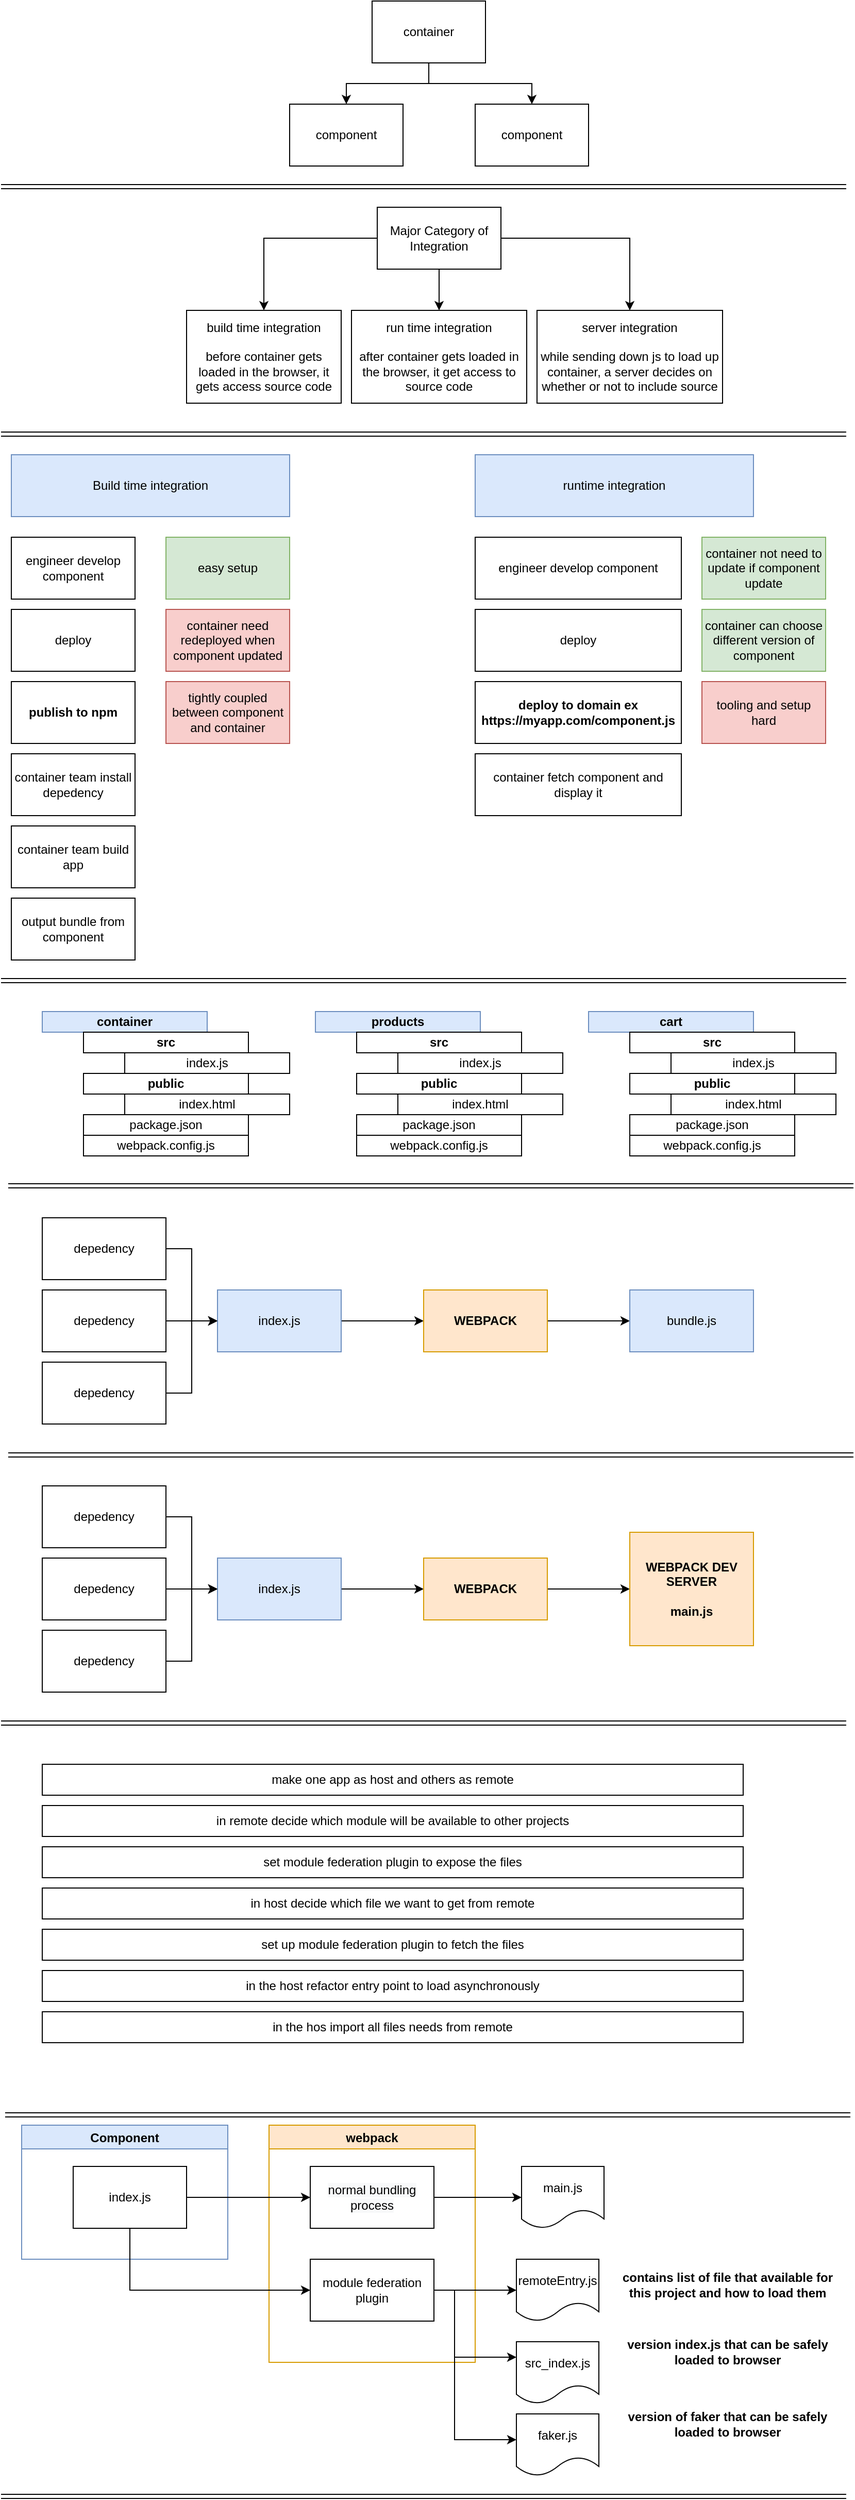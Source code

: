 <mxfile version="15.0.3" type="github">
  <diagram id="OfNVzm3rV_Hb3D0oMhvH" name="Page-1">
    <mxGraphModel dx="1422" dy="735" grid="1" gridSize="10" guides="1" tooltips="1" connect="1" arrows="1" fold="1" page="1" pageScale="1" pageWidth="827" pageHeight="1169" math="0" shadow="0">
      <root>
        <mxCell id="0" />
        <mxCell id="1" parent="0" />
        <mxCell id="IhRU6DyNc9BIXhvknG6n-7" style="edgeStyle=orthogonalEdgeStyle;rounded=0;orthogonalLoop=1;jettySize=auto;html=1;exitX=0;exitY=0.5;exitDx=0;exitDy=0;entryX=0.5;entryY=0;entryDx=0;entryDy=0;entryPerimeter=0;" edge="1" parent="1" source="IhRU6DyNc9BIXhvknG6n-1" target="IhRU6DyNc9BIXhvknG6n-2">
          <mxGeometry relative="1" as="geometry">
            <mxPoint x="240" y="270" as="targetPoint" />
          </mxGeometry>
        </mxCell>
        <mxCell id="IhRU6DyNc9BIXhvknG6n-8" value="" style="edgeStyle=orthogonalEdgeStyle;rounded=0;orthogonalLoop=1;jettySize=auto;html=1;" edge="1" parent="1" source="IhRU6DyNc9BIXhvknG6n-1" target="IhRU6DyNc9BIXhvknG6n-3">
          <mxGeometry relative="1" as="geometry" />
        </mxCell>
        <mxCell id="IhRU6DyNc9BIXhvknG6n-9" style="edgeStyle=orthogonalEdgeStyle;rounded=0;orthogonalLoop=1;jettySize=auto;html=1;exitX=1;exitY=0.5;exitDx=0;exitDy=0;entryX=0.5;entryY=0;entryDx=0;entryDy=0;" edge="1" parent="1" source="IhRU6DyNc9BIXhvknG6n-1" target="IhRU6DyNc9BIXhvknG6n-4">
          <mxGeometry relative="1" as="geometry">
            <mxPoint x="500" y="310" as="targetPoint" />
          </mxGeometry>
        </mxCell>
        <mxCell id="IhRU6DyNc9BIXhvknG6n-1" value="Major Category of Integration" style="rounded=0;whiteSpace=wrap;html=1;" vertex="1" parent="1">
          <mxGeometry x="365" y="220" width="120" height="60" as="geometry" />
        </mxCell>
        <mxCell id="IhRU6DyNc9BIXhvknG6n-2" value="build time integration&lt;br&gt;&lt;br&gt;before container gets loaded in the browser, it gets access source code" style="rounded=0;whiteSpace=wrap;html=1;" vertex="1" parent="1">
          <mxGeometry x="180" y="320" width="150" height="90" as="geometry" />
        </mxCell>
        <mxCell id="IhRU6DyNc9BIXhvknG6n-3" value="run time integration&lt;br&gt;&lt;br&gt;after container gets loaded in the browser, it get access to source code" style="rounded=0;whiteSpace=wrap;html=1;" vertex="1" parent="1">
          <mxGeometry x="340" y="320" width="170" height="90" as="geometry" />
        </mxCell>
        <mxCell id="IhRU6DyNc9BIXhvknG6n-4" value="server integration&lt;br&gt;&lt;br&gt;while sending down js to load up container, a server decides on whether or not to include source" style="rounded=0;whiteSpace=wrap;html=1;" vertex="1" parent="1">
          <mxGeometry x="520" y="320" width="180" height="90" as="geometry" />
        </mxCell>
        <mxCell id="IhRU6DyNc9BIXhvknG6n-14" value="" style="edgeStyle=orthogonalEdgeStyle;rounded=0;orthogonalLoop=1;jettySize=auto;html=1;" edge="1" parent="1" source="IhRU6DyNc9BIXhvknG6n-10" target="IhRU6DyNc9BIXhvknG6n-13">
          <mxGeometry relative="1" as="geometry" />
        </mxCell>
        <mxCell id="IhRU6DyNc9BIXhvknG6n-16" value="" style="edgeStyle=orthogonalEdgeStyle;rounded=0;orthogonalLoop=1;jettySize=auto;html=1;" edge="1" parent="1" source="IhRU6DyNc9BIXhvknG6n-10" target="IhRU6DyNc9BIXhvknG6n-15">
          <mxGeometry relative="1" as="geometry" />
        </mxCell>
        <mxCell id="IhRU6DyNc9BIXhvknG6n-10" value="container" style="rounded=0;whiteSpace=wrap;html=1;" vertex="1" parent="1">
          <mxGeometry x="360" y="20" width="110" height="60" as="geometry" />
        </mxCell>
        <mxCell id="IhRU6DyNc9BIXhvknG6n-13" value="component" style="rounded=0;whiteSpace=wrap;html=1;" vertex="1" parent="1">
          <mxGeometry x="280" y="120" width="110" height="60" as="geometry" />
        </mxCell>
        <mxCell id="IhRU6DyNc9BIXhvknG6n-15" value="component" style="rounded=0;whiteSpace=wrap;html=1;" vertex="1" parent="1">
          <mxGeometry x="460" y="120" width="110" height="60" as="geometry" />
        </mxCell>
        <mxCell id="IhRU6DyNc9BIXhvknG6n-17" value="" style="shape=link;html=1;" edge="1" parent="1">
          <mxGeometry width="100" relative="1" as="geometry">
            <mxPoint y="200" as="sourcePoint" />
            <mxPoint x="820" y="200" as="targetPoint" />
          </mxGeometry>
        </mxCell>
        <mxCell id="IhRU6DyNc9BIXhvknG6n-18" value="" style="shape=link;html=1;" edge="1" parent="1">
          <mxGeometry width="100" relative="1" as="geometry">
            <mxPoint y="440" as="sourcePoint" />
            <mxPoint x="820" y="440" as="targetPoint" />
          </mxGeometry>
        </mxCell>
        <mxCell id="IhRU6DyNc9BIXhvknG6n-19" value="Build time integration" style="rounded=0;whiteSpace=wrap;html=1;fillColor=#dae8fc;strokeColor=#6c8ebf;" vertex="1" parent="1">
          <mxGeometry x="10" y="460" width="270" height="60" as="geometry" />
        </mxCell>
        <mxCell id="IhRU6DyNc9BIXhvknG6n-20" value="engineer develop component" style="rounded=0;whiteSpace=wrap;html=1;" vertex="1" parent="1">
          <mxGeometry x="10" y="540" width="120" height="60" as="geometry" />
        </mxCell>
        <mxCell id="IhRU6DyNc9BIXhvknG6n-21" value="deploy" style="rounded=0;whiteSpace=wrap;html=1;" vertex="1" parent="1">
          <mxGeometry x="10" y="610" width="120" height="60" as="geometry" />
        </mxCell>
        <mxCell id="IhRU6DyNc9BIXhvknG6n-22" value="publish to npm" style="rounded=0;whiteSpace=wrap;html=1;fontStyle=1" vertex="1" parent="1">
          <mxGeometry x="10" y="680" width="120" height="60" as="geometry" />
        </mxCell>
        <mxCell id="IhRU6DyNc9BIXhvknG6n-23" value="container team install depedency" style="rounded=0;whiteSpace=wrap;html=1;" vertex="1" parent="1">
          <mxGeometry x="10" y="750" width="120" height="60" as="geometry" />
        </mxCell>
        <mxCell id="IhRU6DyNc9BIXhvknG6n-24" value="container team build app" style="rounded=0;whiteSpace=wrap;html=1;" vertex="1" parent="1">
          <mxGeometry x="10" y="820" width="120" height="60" as="geometry" />
        </mxCell>
        <mxCell id="IhRU6DyNc9BIXhvknG6n-25" value="output bundle from component" style="rounded=0;whiteSpace=wrap;html=1;" vertex="1" parent="1">
          <mxGeometry x="10" y="890" width="120" height="60" as="geometry" />
        </mxCell>
        <mxCell id="IhRU6DyNc9BIXhvknG6n-26" value="easy setup" style="rounded=0;whiteSpace=wrap;html=1;fillColor=#d5e8d4;strokeColor=#82b366;" vertex="1" parent="1">
          <mxGeometry x="160" y="540" width="120" height="60" as="geometry" />
        </mxCell>
        <mxCell id="IhRU6DyNc9BIXhvknG6n-27" value="container need redeployed when component updated" style="rounded=0;whiteSpace=wrap;html=1;fillColor=#f8cecc;strokeColor=#b85450;" vertex="1" parent="1">
          <mxGeometry x="160" y="610" width="120" height="60" as="geometry" />
        </mxCell>
        <mxCell id="IhRU6DyNc9BIXhvknG6n-28" value="tightly coupled between component and container" style="rounded=0;whiteSpace=wrap;html=1;fillColor=#f8cecc;strokeColor=#b85450;" vertex="1" parent="1">
          <mxGeometry x="160" y="680" width="120" height="60" as="geometry" />
        </mxCell>
        <mxCell id="IhRU6DyNc9BIXhvknG6n-29" value="runtime integration" style="rounded=0;whiteSpace=wrap;html=1;fillColor=#dae8fc;strokeColor=#6c8ebf;" vertex="1" parent="1">
          <mxGeometry x="460" y="460" width="270" height="60" as="geometry" />
        </mxCell>
        <mxCell id="IhRU6DyNc9BIXhvknG6n-30" value="engineer develop component" style="rounded=0;whiteSpace=wrap;html=1;" vertex="1" parent="1">
          <mxGeometry x="460" y="540" width="200" height="60" as="geometry" />
        </mxCell>
        <mxCell id="IhRU6DyNc9BIXhvknG6n-31" value="deploy" style="rounded=0;whiteSpace=wrap;html=1;" vertex="1" parent="1">
          <mxGeometry x="460" y="610" width="200" height="60" as="geometry" />
        </mxCell>
        <mxCell id="IhRU6DyNc9BIXhvknG6n-32" value="deploy to domain ex https://myapp.com/component.js" style="rounded=0;whiteSpace=wrap;html=1;fontStyle=1" vertex="1" parent="1">
          <mxGeometry x="460" y="680" width="200" height="60" as="geometry" />
        </mxCell>
        <mxCell id="IhRU6DyNc9BIXhvknG6n-33" value="container fetch component and display it" style="rounded=0;whiteSpace=wrap;html=1;" vertex="1" parent="1">
          <mxGeometry x="460" y="750" width="200" height="60" as="geometry" />
        </mxCell>
        <mxCell id="IhRU6DyNc9BIXhvknG6n-36" value="container not need to update if component update" style="rounded=0;whiteSpace=wrap;html=1;fillColor=#d5e8d4;strokeColor=#82b366;" vertex="1" parent="1">
          <mxGeometry x="680" y="540" width="120" height="60" as="geometry" />
        </mxCell>
        <mxCell id="IhRU6DyNc9BIXhvknG6n-38" value="tooling and setup hard" style="rounded=0;whiteSpace=wrap;html=1;fillColor=#f8cecc;strokeColor=#b85450;" vertex="1" parent="1">
          <mxGeometry x="680" y="680" width="120" height="60" as="geometry" />
        </mxCell>
        <mxCell id="IhRU6DyNc9BIXhvknG6n-39" value="container can choose different version of component" style="rounded=0;whiteSpace=wrap;html=1;fillColor=#d5e8d4;strokeColor=#82b366;" vertex="1" parent="1">
          <mxGeometry x="680" y="610" width="120" height="60" as="geometry" />
        </mxCell>
        <mxCell id="IhRU6DyNc9BIXhvknG6n-40" value="" style="shape=link;html=1;" edge="1" parent="1">
          <mxGeometry width="100" relative="1" as="geometry">
            <mxPoint y="970" as="sourcePoint" />
            <mxPoint x="820" y="970" as="targetPoint" />
          </mxGeometry>
        </mxCell>
        <mxCell id="IhRU6DyNc9BIXhvknG6n-41" value="container" style="rounded=0;whiteSpace=wrap;html=1;fontStyle=1;fillColor=#dae8fc;strokeColor=#6c8ebf;" vertex="1" parent="1">
          <mxGeometry x="40" y="1000" width="160" height="20" as="geometry" />
        </mxCell>
        <mxCell id="IhRU6DyNc9BIXhvknG6n-42" value="src" style="rounded=0;whiteSpace=wrap;html=1;fontStyle=1" vertex="1" parent="1">
          <mxGeometry x="80" y="1020" width="160" height="20" as="geometry" />
        </mxCell>
        <mxCell id="IhRU6DyNc9BIXhvknG6n-43" value="index.js" style="rounded=0;whiteSpace=wrap;html=1;" vertex="1" parent="1">
          <mxGeometry x="120" y="1040" width="160" height="20" as="geometry" />
        </mxCell>
        <mxCell id="IhRU6DyNc9BIXhvknG6n-44" value="public" style="rounded=0;whiteSpace=wrap;html=1;fontStyle=1" vertex="1" parent="1">
          <mxGeometry x="80" y="1060" width="160" height="20" as="geometry" />
        </mxCell>
        <mxCell id="IhRU6DyNc9BIXhvknG6n-45" value="index.html" style="rounded=0;whiteSpace=wrap;html=1;" vertex="1" parent="1">
          <mxGeometry x="120" y="1080" width="160" height="20" as="geometry" />
        </mxCell>
        <mxCell id="IhRU6DyNc9BIXhvknG6n-46" value="package.json" style="rounded=0;whiteSpace=wrap;html=1;" vertex="1" parent="1">
          <mxGeometry x="80" y="1100" width="160" height="20" as="geometry" />
        </mxCell>
        <mxCell id="IhRU6DyNc9BIXhvknG6n-47" value="webpack.config.js" style="rounded=0;whiteSpace=wrap;html=1;" vertex="1" parent="1">
          <mxGeometry x="80" y="1120" width="160" height="20" as="geometry" />
        </mxCell>
        <mxCell id="IhRU6DyNc9BIXhvknG6n-48" value="products" style="rounded=0;whiteSpace=wrap;html=1;fontStyle=1;fillColor=#dae8fc;strokeColor=#6c8ebf;" vertex="1" parent="1">
          <mxGeometry x="305" y="1000" width="160" height="20" as="geometry" />
        </mxCell>
        <mxCell id="IhRU6DyNc9BIXhvknG6n-49" value="src" style="rounded=0;whiteSpace=wrap;html=1;fontStyle=1" vertex="1" parent="1">
          <mxGeometry x="345" y="1020" width="160" height="20" as="geometry" />
        </mxCell>
        <mxCell id="IhRU6DyNc9BIXhvknG6n-50" value="index.js" style="rounded=0;whiteSpace=wrap;html=1;" vertex="1" parent="1">
          <mxGeometry x="385" y="1040" width="160" height="20" as="geometry" />
        </mxCell>
        <mxCell id="IhRU6DyNc9BIXhvknG6n-51" value="public" style="rounded=0;whiteSpace=wrap;html=1;fontStyle=1" vertex="1" parent="1">
          <mxGeometry x="345" y="1060" width="160" height="20" as="geometry" />
        </mxCell>
        <mxCell id="IhRU6DyNc9BIXhvknG6n-52" value="index.html" style="rounded=0;whiteSpace=wrap;html=1;" vertex="1" parent="1">
          <mxGeometry x="385" y="1080" width="160" height="20" as="geometry" />
        </mxCell>
        <mxCell id="IhRU6DyNc9BIXhvknG6n-53" value="package.json" style="rounded=0;whiteSpace=wrap;html=1;" vertex="1" parent="1">
          <mxGeometry x="345" y="1100" width="160" height="20" as="geometry" />
        </mxCell>
        <mxCell id="IhRU6DyNc9BIXhvknG6n-54" value="webpack.config.js" style="rounded=0;whiteSpace=wrap;html=1;" vertex="1" parent="1">
          <mxGeometry x="345" y="1120" width="160" height="20" as="geometry" />
        </mxCell>
        <mxCell id="IhRU6DyNc9BIXhvknG6n-55" value="cart" style="rounded=0;whiteSpace=wrap;html=1;fontStyle=1;fillColor=#dae8fc;strokeColor=#6c8ebf;" vertex="1" parent="1">
          <mxGeometry x="570" y="1000" width="160" height="20" as="geometry" />
        </mxCell>
        <mxCell id="IhRU6DyNc9BIXhvknG6n-56" value="src" style="rounded=0;whiteSpace=wrap;html=1;fontStyle=1" vertex="1" parent="1">
          <mxGeometry x="610" y="1020" width="160" height="20" as="geometry" />
        </mxCell>
        <mxCell id="IhRU6DyNc9BIXhvknG6n-57" value="index.js" style="rounded=0;whiteSpace=wrap;html=1;" vertex="1" parent="1">
          <mxGeometry x="650" y="1040" width="160" height="20" as="geometry" />
        </mxCell>
        <mxCell id="IhRU6DyNc9BIXhvknG6n-58" value="public" style="rounded=0;whiteSpace=wrap;html=1;fontStyle=1" vertex="1" parent="1">
          <mxGeometry x="610" y="1060" width="160" height="20" as="geometry" />
        </mxCell>
        <mxCell id="IhRU6DyNc9BIXhvknG6n-59" value="index.html" style="rounded=0;whiteSpace=wrap;html=1;" vertex="1" parent="1">
          <mxGeometry x="650" y="1080" width="160" height="20" as="geometry" />
        </mxCell>
        <mxCell id="IhRU6DyNc9BIXhvknG6n-60" value="package.json" style="rounded=0;whiteSpace=wrap;html=1;" vertex="1" parent="1">
          <mxGeometry x="610" y="1100" width="160" height="20" as="geometry" />
        </mxCell>
        <mxCell id="IhRU6DyNc9BIXhvknG6n-61" value="webpack.config.js" style="rounded=0;whiteSpace=wrap;html=1;" vertex="1" parent="1">
          <mxGeometry x="610" y="1120" width="160" height="20" as="geometry" />
        </mxCell>
        <mxCell id="IhRU6DyNc9BIXhvknG6n-62" value="" style="shape=link;html=1;" edge="1" parent="1">
          <mxGeometry width="100" relative="1" as="geometry">
            <mxPoint x="7" y="1169" as="sourcePoint" />
            <mxPoint x="827" y="1169" as="targetPoint" />
          </mxGeometry>
        </mxCell>
        <mxCell id="IhRU6DyNc9BIXhvknG6n-72" style="edgeStyle=orthogonalEdgeStyle;rounded=0;orthogonalLoop=1;jettySize=auto;html=1;exitX=1;exitY=0.5;exitDx=0;exitDy=0;entryX=0;entryY=0.5;entryDx=0;entryDy=0;" edge="1" parent="1" source="IhRU6DyNc9BIXhvknG6n-63" target="IhRU6DyNc9BIXhvknG6n-64">
          <mxGeometry relative="1" as="geometry" />
        </mxCell>
        <mxCell id="IhRU6DyNc9BIXhvknG6n-63" value="depedency" style="rounded=0;whiteSpace=wrap;html=1;" vertex="1" parent="1">
          <mxGeometry x="40" y="1200" width="120" height="60" as="geometry" />
        </mxCell>
        <mxCell id="IhRU6DyNc9BIXhvknG6n-74" value="" style="edgeStyle=orthogonalEdgeStyle;rounded=0;orthogonalLoop=1;jettySize=auto;html=1;" edge="1" parent="1" source="IhRU6DyNc9BIXhvknG6n-64" target="IhRU6DyNc9BIXhvknG6n-73">
          <mxGeometry relative="1" as="geometry" />
        </mxCell>
        <mxCell id="IhRU6DyNc9BIXhvknG6n-64" value="index.js" style="rounded=0;whiteSpace=wrap;html=1;fillColor=#dae8fc;strokeColor=#6c8ebf;" vertex="1" parent="1">
          <mxGeometry x="210" y="1270" width="120" height="60" as="geometry" />
        </mxCell>
        <mxCell id="IhRU6DyNc9BIXhvknG6n-70" value="" style="edgeStyle=orthogonalEdgeStyle;rounded=0;orthogonalLoop=1;jettySize=auto;html=1;" edge="1" parent="1" source="IhRU6DyNc9BIXhvknG6n-68" target="IhRU6DyNc9BIXhvknG6n-64">
          <mxGeometry relative="1" as="geometry" />
        </mxCell>
        <mxCell id="IhRU6DyNc9BIXhvknG6n-68" value="depedency" style="rounded=0;whiteSpace=wrap;html=1;" vertex="1" parent="1">
          <mxGeometry x="40" y="1270" width="120" height="60" as="geometry" />
        </mxCell>
        <mxCell id="IhRU6DyNc9BIXhvknG6n-71" style="edgeStyle=orthogonalEdgeStyle;rounded=0;orthogonalLoop=1;jettySize=auto;html=1;exitX=1;exitY=0.5;exitDx=0;exitDy=0;entryX=0;entryY=0.5;entryDx=0;entryDy=0;" edge="1" parent="1" source="IhRU6DyNc9BIXhvknG6n-69" target="IhRU6DyNc9BIXhvknG6n-64">
          <mxGeometry relative="1" as="geometry" />
        </mxCell>
        <mxCell id="IhRU6DyNc9BIXhvknG6n-69" value="depedency" style="rounded=0;whiteSpace=wrap;html=1;" vertex="1" parent="1">
          <mxGeometry x="40" y="1340" width="120" height="60" as="geometry" />
        </mxCell>
        <mxCell id="IhRU6DyNc9BIXhvknG6n-76" value="" style="edgeStyle=orthogonalEdgeStyle;rounded=0;orthogonalLoop=1;jettySize=auto;html=1;" edge="1" parent="1" source="IhRU6DyNc9BIXhvknG6n-73" target="IhRU6DyNc9BIXhvknG6n-75">
          <mxGeometry relative="1" as="geometry" />
        </mxCell>
        <mxCell id="IhRU6DyNc9BIXhvknG6n-73" value="WEBPACK" style="rounded=0;whiteSpace=wrap;html=1;fillColor=#ffe6cc;strokeColor=#d79b00;fontStyle=1" vertex="1" parent="1">
          <mxGeometry x="410" y="1270" width="120" height="60" as="geometry" />
        </mxCell>
        <mxCell id="IhRU6DyNc9BIXhvknG6n-75" value="bundle.js" style="rounded=0;whiteSpace=wrap;html=1;fillColor=#dae8fc;strokeColor=#6c8ebf;" vertex="1" parent="1">
          <mxGeometry x="610" y="1270" width="120" height="60" as="geometry" />
        </mxCell>
        <mxCell id="IhRU6DyNc9BIXhvknG6n-77" value="" style="shape=link;html=1;" edge="1" parent="1">
          <mxGeometry width="100" relative="1" as="geometry">
            <mxPoint x="7" y="1430" as="sourcePoint" />
            <mxPoint x="827" y="1430" as="targetPoint" />
          </mxGeometry>
        </mxCell>
        <mxCell id="IhRU6DyNc9BIXhvknG6n-78" style="edgeStyle=orthogonalEdgeStyle;rounded=0;orthogonalLoop=1;jettySize=auto;html=1;exitX=1;exitY=0.5;exitDx=0;exitDy=0;entryX=0;entryY=0.5;entryDx=0;entryDy=0;" edge="1" parent="1" source="IhRU6DyNc9BIXhvknG6n-79" target="IhRU6DyNc9BIXhvknG6n-81">
          <mxGeometry relative="1" as="geometry" />
        </mxCell>
        <mxCell id="IhRU6DyNc9BIXhvknG6n-79" value="depedency" style="rounded=0;whiteSpace=wrap;html=1;" vertex="1" parent="1">
          <mxGeometry x="40" y="1460" width="120" height="60" as="geometry" />
        </mxCell>
        <mxCell id="IhRU6DyNc9BIXhvknG6n-80" value="" style="edgeStyle=orthogonalEdgeStyle;rounded=0;orthogonalLoop=1;jettySize=auto;html=1;" edge="1" parent="1" source="IhRU6DyNc9BIXhvknG6n-81" target="IhRU6DyNc9BIXhvknG6n-87">
          <mxGeometry relative="1" as="geometry" />
        </mxCell>
        <mxCell id="IhRU6DyNc9BIXhvknG6n-81" value="index.js" style="rounded=0;whiteSpace=wrap;html=1;fillColor=#dae8fc;strokeColor=#6c8ebf;" vertex="1" parent="1">
          <mxGeometry x="210" y="1530" width="120" height="60" as="geometry" />
        </mxCell>
        <mxCell id="IhRU6DyNc9BIXhvknG6n-82" value="" style="edgeStyle=orthogonalEdgeStyle;rounded=0;orthogonalLoop=1;jettySize=auto;html=1;" edge="1" parent="1" source="IhRU6DyNc9BIXhvknG6n-83" target="IhRU6DyNc9BIXhvknG6n-81">
          <mxGeometry relative="1" as="geometry" />
        </mxCell>
        <mxCell id="IhRU6DyNc9BIXhvknG6n-83" value="depedency" style="rounded=0;whiteSpace=wrap;html=1;" vertex="1" parent="1">
          <mxGeometry x="40" y="1530" width="120" height="60" as="geometry" />
        </mxCell>
        <mxCell id="IhRU6DyNc9BIXhvknG6n-84" style="edgeStyle=orthogonalEdgeStyle;rounded=0;orthogonalLoop=1;jettySize=auto;html=1;exitX=1;exitY=0.5;exitDx=0;exitDy=0;entryX=0;entryY=0.5;entryDx=0;entryDy=0;" edge="1" parent="1" source="IhRU6DyNc9BIXhvknG6n-85" target="IhRU6DyNc9BIXhvknG6n-81">
          <mxGeometry relative="1" as="geometry" />
        </mxCell>
        <mxCell id="IhRU6DyNc9BIXhvknG6n-85" value="depedency" style="rounded=0;whiteSpace=wrap;html=1;" vertex="1" parent="1">
          <mxGeometry x="40" y="1600" width="120" height="60" as="geometry" />
        </mxCell>
        <mxCell id="IhRU6DyNc9BIXhvknG6n-86" value="" style="edgeStyle=orthogonalEdgeStyle;rounded=0;orthogonalLoop=1;jettySize=auto;html=1;" edge="1" parent="1" source="IhRU6DyNc9BIXhvknG6n-87">
          <mxGeometry relative="1" as="geometry">
            <mxPoint x="610" y="1560" as="targetPoint" />
          </mxGeometry>
        </mxCell>
        <mxCell id="IhRU6DyNc9BIXhvknG6n-87" value="WEBPACK" style="rounded=0;whiteSpace=wrap;html=1;fillColor=#ffe6cc;strokeColor=#d79b00;fontStyle=1" vertex="1" parent="1">
          <mxGeometry x="410" y="1530" width="120" height="60" as="geometry" />
        </mxCell>
        <mxCell id="IhRU6DyNc9BIXhvknG6n-89" value="WEBPACK DEV SERVER&lt;br&gt;&lt;br&gt;main.js" style="rounded=0;whiteSpace=wrap;html=1;fillColor=#ffe6cc;strokeColor=#d79b00;fontStyle=1" vertex="1" parent="1">
          <mxGeometry x="610" y="1505" width="120" height="110" as="geometry" />
        </mxCell>
        <mxCell id="IhRU6DyNc9BIXhvknG6n-90" value="" style="shape=link;html=1;" edge="1" parent="1">
          <mxGeometry width="100" relative="1" as="geometry">
            <mxPoint y="1690" as="sourcePoint" />
            <mxPoint x="820" y="1690" as="targetPoint" />
          </mxGeometry>
        </mxCell>
        <mxCell id="IhRU6DyNc9BIXhvknG6n-91" value="make one app as host and others as remote" style="rounded=0;whiteSpace=wrap;html=1;" vertex="1" parent="1">
          <mxGeometry x="40" y="1730" width="680" height="30" as="geometry" />
        </mxCell>
        <mxCell id="IhRU6DyNc9BIXhvknG6n-92" value="in remote decide which module will be available to other projects" style="rounded=0;whiteSpace=wrap;html=1;" vertex="1" parent="1">
          <mxGeometry x="40" y="1770" width="680" height="30" as="geometry" />
        </mxCell>
        <mxCell id="IhRU6DyNc9BIXhvknG6n-93" value="set module federation plugin to expose the files" style="rounded=0;whiteSpace=wrap;html=1;" vertex="1" parent="1">
          <mxGeometry x="40" y="1810" width="680" height="30" as="geometry" />
        </mxCell>
        <mxCell id="IhRU6DyNc9BIXhvknG6n-94" value="in host decide which file we want to get from remote" style="rounded=0;whiteSpace=wrap;html=1;" vertex="1" parent="1">
          <mxGeometry x="40" y="1850" width="680" height="30" as="geometry" />
        </mxCell>
        <mxCell id="IhRU6DyNc9BIXhvknG6n-95" value="set up module federation plugin to fetch the files" style="rounded=0;whiteSpace=wrap;html=1;" vertex="1" parent="1">
          <mxGeometry x="40" y="1890" width="680" height="30" as="geometry" />
        </mxCell>
        <mxCell id="IhRU6DyNc9BIXhvknG6n-96" value="in the host refactor entry point to load asynchronously" style="rounded=0;whiteSpace=wrap;html=1;" vertex="1" parent="1">
          <mxGeometry x="40" y="1930" width="680" height="30" as="geometry" />
        </mxCell>
        <mxCell id="IhRU6DyNc9BIXhvknG6n-97" value="in the hos import all files needs from remote" style="rounded=0;whiteSpace=wrap;html=1;" vertex="1" parent="1">
          <mxGeometry x="40" y="1970" width="680" height="30" as="geometry" />
        </mxCell>
        <mxCell id="IhRU6DyNc9BIXhvknG6n-98" value="" style="shape=link;html=1;" edge="1" parent="1">
          <mxGeometry width="100" relative="1" as="geometry">
            <mxPoint x="4" y="2070" as="sourcePoint" />
            <mxPoint x="824" y="2070" as="targetPoint" />
          </mxGeometry>
        </mxCell>
        <mxCell id="IhRU6DyNc9BIXhvknG6n-137" value="Component" style="swimlane;fillColor=#dae8fc;strokeColor=#6c8ebf;" vertex="1" parent="1">
          <mxGeometry x="20" y="2080" width="200" height="130" as="geometry" />
        </mxCell>
        <mxCell id="IhRU6DyNc9BIXhvknG6n-138" value="index.js" style="rounded=0;whiteSpace=wrap;html=1;" vertex="1" parent="IhRU6DyNc9BIXhvknG6n-137">
          <mxGeometry x="50" y="40" width="110" height="60" as="geometry" />
        </mxCell>
        <mxCell id="IhRU6DyNc9BIXhvknG6n-139" value="webpack" style="swimlane;fillColor=#ffe6cc;strokeColor=#d79b00;" vertex="1" parent="1">
          <mxGeometry x="260" y="2080" width="200" height="230" as="geometry" />
        </mxCell>
        <mxCell id="IhRU6DyNc9BIXhvknG6n-141" value="module federation plugin" style="rounded=0;whiteSpace=wrap;html=1;" vertex="1" parent="IhRU6DyNc9BIXhvknG6n-139">
          <mxGeometry x="40" y="130" width="120" height="60" as="geometry" />
        </mxCell>
        <mxCell id="IhRU6DyNc9BIXhvknG6n-142" value="&lt;span style=&quot;color: rgb(0, 0, 0); font-family: helvetica; font-size: 12px; font-style: normal; font-weight: 400; letter-spacing: normal; text-align: center; text-indent: 0px; text-transform: none; word-spacing: 0px; background-color: rgb(248, 249, 250); display: inline; float: none;&quot;&gt;normal bundling process&lt;/span&gt;" style="whiteSpace=wrap;html=1;rounded=0;" vertex="1" parent="IhRU6DyNc9BIXhvknG6n-139">
          <mxGeometry x="40" y="40" width="120" height="60" as="geometry" />
        </mxCell>
        <mxCell id="IhRU6DyNc9BIXhvknG6n-143" value="" style="edgeStyle=orthogonalEdgeStyle;rounded=0;orthogonalLoop=1;jettySize=auto;html=1;" edge="1" parent="1" source="IhRU6DyNc9BIXhvknG6n-138" target="IhRU6DyNc9BIXhvknG6n-142">
          <mxGeometry relative="1" as="geometry">
            <Array as="points">
              <mxPoint x="240" y="2150" />
              <mxPoint x="240" y="2150" />
            </Array>
          </mxGeometry>
        </mxCell>
        <mxCell id="IhRU6DyNc9BIXhvknG6n-144" style="edgeStyle=orthogonalEdgeStyle;rounded=0;orthogonalLoop=1;jettySize=auto;html=1;exitX=0.5;exitY=1;exitDx=0;exitDy=0;entryX=0;entryY=0.5;entryDx=0;entryDy=0;" edge="1" parent="1" source="IhRU6DyNc9BIXhvknG6n-138" target="IhRU6DyNc9BIXhvknG6n-141">
          <mxGeometry relative="1" as="geometry" />
        </mxCell>
        <mxCell id="IhRU6DyNc9BIXhvknG6n-145" value="main.js" style="shape=document;whiteSpace=wrap;html=1;boundedLbl=1;" vertex="1" parent="1">
          <mxGeometry x="505" y="2120" width="80" height="60" as="geometry" />
        </mxCell>
        <mxCell id="IhRU6DyNc9BIXhvknG6n-146" style="edgeStyle=orthogonalEdgeStyle;rounded=0;orthogonalLoop=1;jettySize=auto;html=1;exitX=1;exitY=0.5;exitDx=0;exitDy=0;entryX=0;entryY=0.5;entryDx=0;entryDy=0;" edge="1" parent="1" source="IhRU6DyNc9BIXhvknG6n-142" target="IhRU6DyNc9BIXhvknG6n-145">
          <mxGeometry relative="1" as="geometry" />
        </mxCell>
        <mxCell id="IhRU6DyNc9BIXhvknG6n-147" value="remoteEntry.js" style="shape=document;whiteSpace=wrap;html=1;boundedLbl=1;" vertex="1" parent="1">
          <mxGeometry x="500" y="2210" width="80" height="60" as="geometry" />
        </mxCell>
        <mxCell id="IhRU6DyNc9BIXhvknG6n-148" value="src_index.js" style="shape=document;whiteSpace=wrap;html=1;boundedLbl=1;" vertex="1" parent="1">
          <mxGeometry x="500" y="2290" width="80" height="60" as="geometry" />
        </mxCell>
        <mxCell id="IhRU6DyNc9BIXhvknG6n-149" value="faker.js" style="shape=document;whiteSpace=wrap;html=1;boundedLbl=1;" vertex="1" parent="1">
          <mxGeometry x="500" y="2360" width="80" height="60" as="geometry" />
        </mxCell>
        <mxCell id="IhRU6DyNc9BIXhvknG6n-150" style="edgeStyle=orthogonalEdgeStyle;rounded=0;orthogonalLoop=1;jettySize=auto;html=1;exitX=1;exitY=0.5;exitDx=0;exitDy=0;entryX=0;entryY=0.5;entryDx=0;entryDy=0;fontStyle=1" edge="1" parent="1" source="IhRU6DyNc9BIXhvknG6n-141" target="IhRU6DyNc9BIXhvknG6n-147">
          <mxGeometry relative="1" as="geometry" />
        </mxCell>
        <mxCell id="IhRU6DyNc9BIXhvknG6n-151" style="edgeStyle=orthogonalEdgeStyle;rounded=0;orthogonalLoop=1;jettySize=auto;html=1;entryX=0;entryY=0.25;entryDx=0;entryDy=0;" edge="1" parent="1" source="IhRU6DyNc9BIXhvknG6n-141" target="IhRU6DyNc9BIXhvknG6n-148">
          <mxGeometry relative="1" as="geometry">
            <Array as="points">
              <mxPoint x="440" y="2240" />
              <mxPoint x="440" y="2305" />
            </Array>
          </mxGeometry>
        </mxCell>
        <mxCell id="IhRU6DyNc9BIXhvknG6n-153" style="edgeStyle=orthogonalEdgeStyle;rounded=0;orthogonalLoop=1;jettySize=auto;html=1;entryX=0;entryY=0.25;entryDx=0;entryDy=0;" edge="1" parent="1">
          <mxGeometry relative="1" as="geometry">
            <mxPoint x="420" y="2240" as="sourcePoint" />
            <mxPoint x="500" y="2385" as="targetPoint" />
            <Array as="points">
              <mxPoint x="440" y="2240" />
              <mxPoint x="440" y="2385" />
            </Array>
          </mxGeometry>
        </mxCell>
        <mxCell id="IhRU6DyNc9BIXhvknG6n-154" value="contains list of file that available for this project and how to load them" style="text;html=1;strokeColor=none;fillColor=none;align=center;verticalAlign=middle;whiteSpace=wrap;rounded=0;fontStyle=1" vertex="1" parent="1">
          <mxGeometry x="600" y="2220" width="210" height="30" as="geometry" />
        </mxCell>
        <mxCell id="IhRU6DyNc9BIXhvknG6n-155" value="version index.js that can be safely loaded to browser" style="text;html=1;strokeColor=none;fillColor=none;align=center;verticalAlign=middle;whiteSpace=wrap;rounded=0;fontStyle=1" vertex="1" parent="1">
          <mxGeometry x="600" y="2290" width="210" height="20" as="geometry" />
        </mxCell>
        <mxCell id="IhRU6DyNc9BIXhvknG6n-156" value="version of faker that can be safely loaded to browser" style="text;html=1;strokeColor=none;fillColor=none;align=center;verticalAlign=middle;whiteSpace=wrap;rounded=0;fontStyle=1" vertex="1" parent="1">
          <mxGeometry x="600" y="2360" width="210" height="20" as="geometry" />
        </mxCell>
        <mxCell id="IhRU6DyNc9BIXhvknG6n-157" value="" style="shape=link;html=1;" edge="1" parent="1">
          <mxGeometry width="100" relative="1" as="geometry">
            <mxPoint y="2440" as="sourcePoint" />
            <mxPoint x="820" y="2440" as="targetPoint" />
          </mxGeometry>
        </mxCell>
      </root>
    </mxGraphModel>
  </diagram>
</mxfile>

